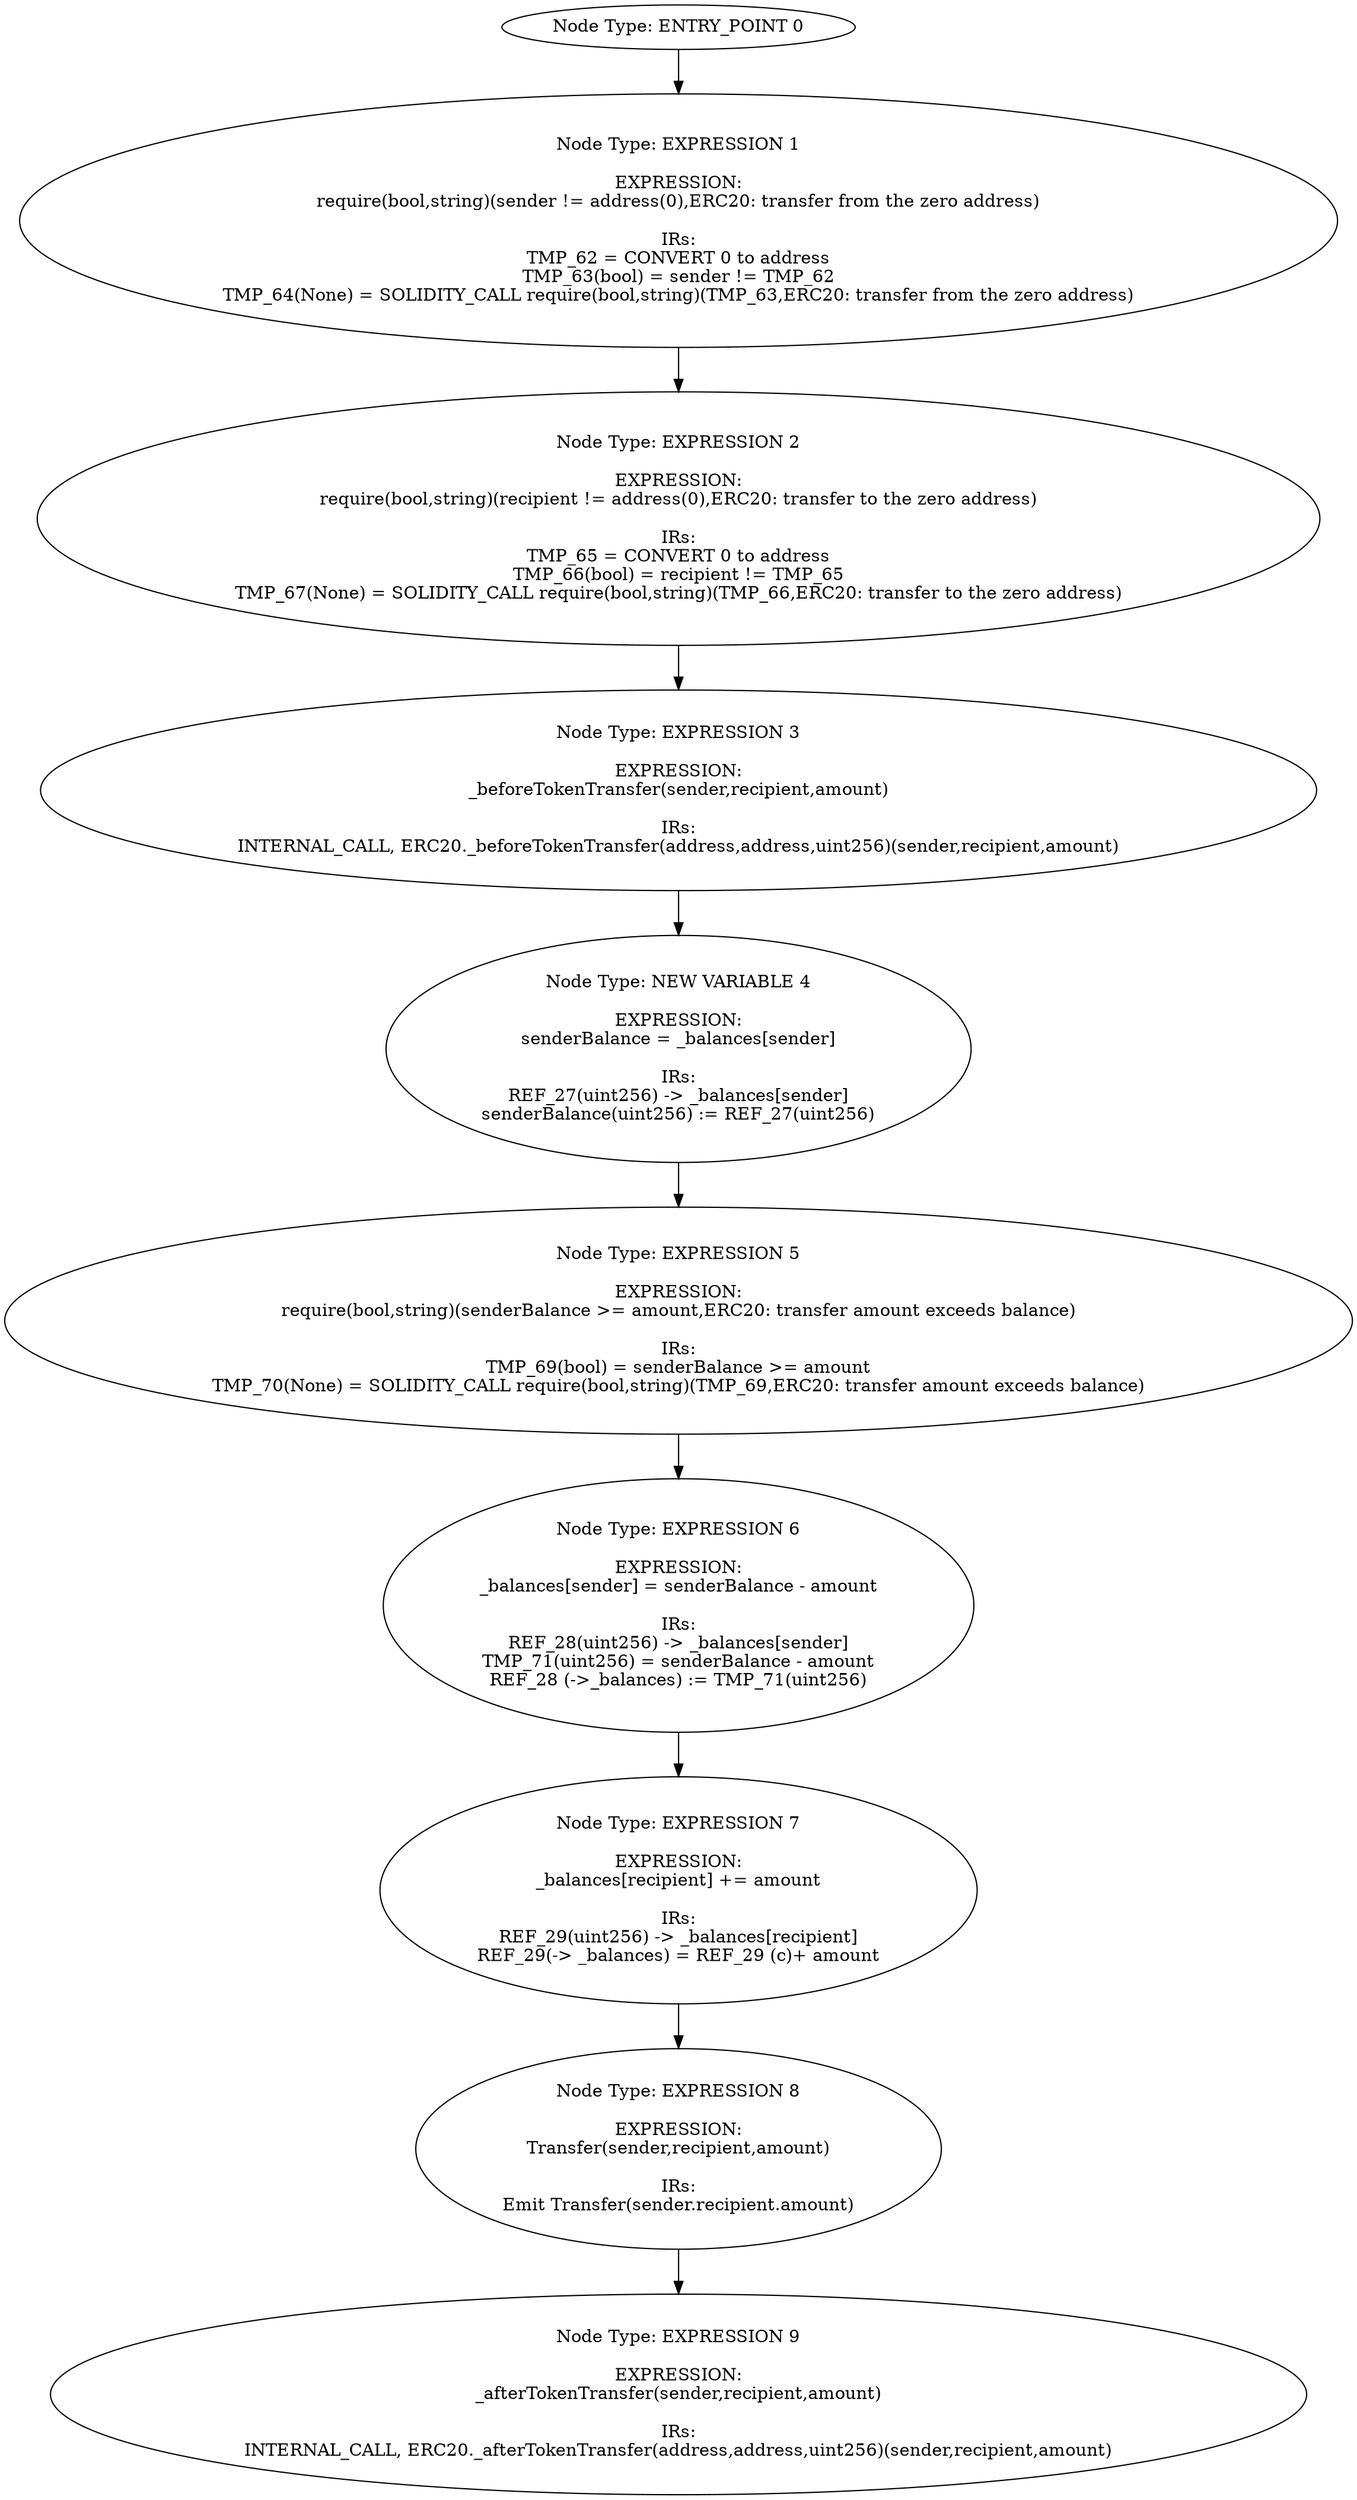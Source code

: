 digraph{
0[label="Node Type: ENTRY_POINT 0
"];
0->1;
1[label="Node Type: EXPRESSION 1

EXPRESSION:
require(bool,string)(sender != address(0),ERC20: transfer from the zero address)

IRs:
TMP_62 = CONVERT 0 to address
TMP_63(bool) = sender != TMP_62
TMP_64(None) = SOLIDITY_CALL require(bool,string)(TMP_63,ERC20: transfer from the zero address)"];
1->2;
2[label="Node Type: EXPRESSION 2

EXPRESSION:
require(bool,string)(recipient != address(0),ERC20: transfer to the zero address)

IRs:
TMP_65 = CONVERT 0 to address
TMP_66(bool) = recipient != TMP_65
TMP_67(None) = SOLIDITY_CALL require(bool,string)(TMP_66,ERC20: transfer to the zero address)"];
2->3;
3[label="Node Type: EXPRESSION 3

EXPRESSION:
_beforeTokenTransfer(sender,recipient,amount)

IRs:
INTERNAL_CALL, ERC20._beforeTokenTransfer(address,address,uint256)(sender,recipient,amount)"];
3->4;
4[label="Node Type: NEW VARIABLE 4

EXPRESSION:
senderBalance = _balances[sender]

IRs:
REF_27(uint256) -> _balances[sender]
senderBalance(uint256) := REF_27(uint256)"];
4->5;
5[label="Node Type: EXPRESSION 5

EXPRESSION:
require(bool,string)(senderBalance >= amount,ERC20: transfer amount exceeds balance)

IRs:
TMP_69(bool) = senderBalance >= amount
TMP_70(None) = SOLIDITY_CALL require(bool,string)(TMP_69,ERC20: transfer amount exceeds balance)"];
5->6;
6[label="Node Type: EXPRESSION 6

EXPRESSION:
_balances[sender] = senderBalance - amount

IRs:
REF_28(uint256) -> _balances[sender]
TMP_71(uint256) = senderBalance - amount
REF_28 (->_balances) := TMP_71(uint256)"];
6->7;
7[label="Node Type: EXPRESSION 7

EXPRESSION:
_balances[recipient] += amount

IRs:
REF_29(uint256) -> _balances[recipient]
REF_29(-> _balances) = REF_29 (c)+ amount"];
7->8;
8[label="Node Type: EXPRESSION 8

EXPRESSION:
Transfer(sender,recipient,amount)

IRs:
Emit Transfer(sender.recipient.amount)"];
8->9;
9[label="Node Type: EXPRESSION 9

EXPRESSION:
_afterTokenTransfer(sender,recipient,amount)

IRs:
INTERNAL_CALL, ERC20._afterTokenTransfer(address,address,uint256)(sender,recipient,amount)"];
}
